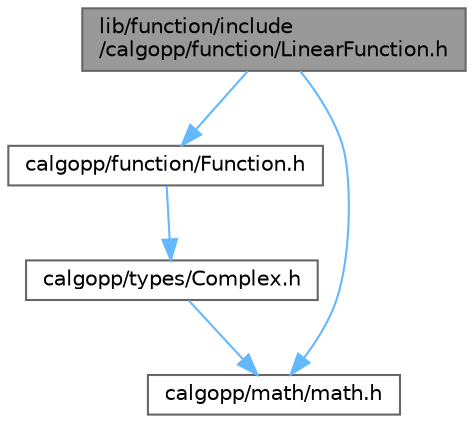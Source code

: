 digraph "lib/function/include/calgopp/function/LinearFunction.h"
{
 // LATEX_PDF_SIZE
  bgcolor="transparent";
  edge [fontname=Helvetica,fontsize=10,labelfontname=Helvetica,labelfontsize=10];
  node [fontname=Helvetica,fontsize=10,shape=box,height=0.2,width=0.4];
  Node1 [label="lib/function/include\l/calgopp/function/LinearFunction.h",height=0.2,width=0.4,color="gray40", fillcolor="grey60", style="filled", fontcolor="black",tooltip=" "];
  Node1 -> Node2 [color="steelblue1",style="solid"];
  Node2 [label="calgopp/function/Function.h",height=0.2,width=0.4,color="grey40", fillcolor="white", style="filled",URL="$Function_8h.html",tooltip=" "];
  Node2 -> Node3 [color="steelblue1",style="solid"];
  Node3 [label="calgopp/types/Complex.h",height=0.2,width=0.4,color="grey40", fillcolor="white", style="filled",URL="$Complex_8h.html",tooltip=" "];
  Node3 -> Node4 [color="steelblue1",style="solid"];
  Node4 [label="calgopp/math/math.h",height=0.2,width=0.4,color="grey40", fillcolor="white", style="filled",URL="$math_8h.html",tooltip=" "];
  Node1 -> Node4 [color="steelblue1",style="solid"];
}
